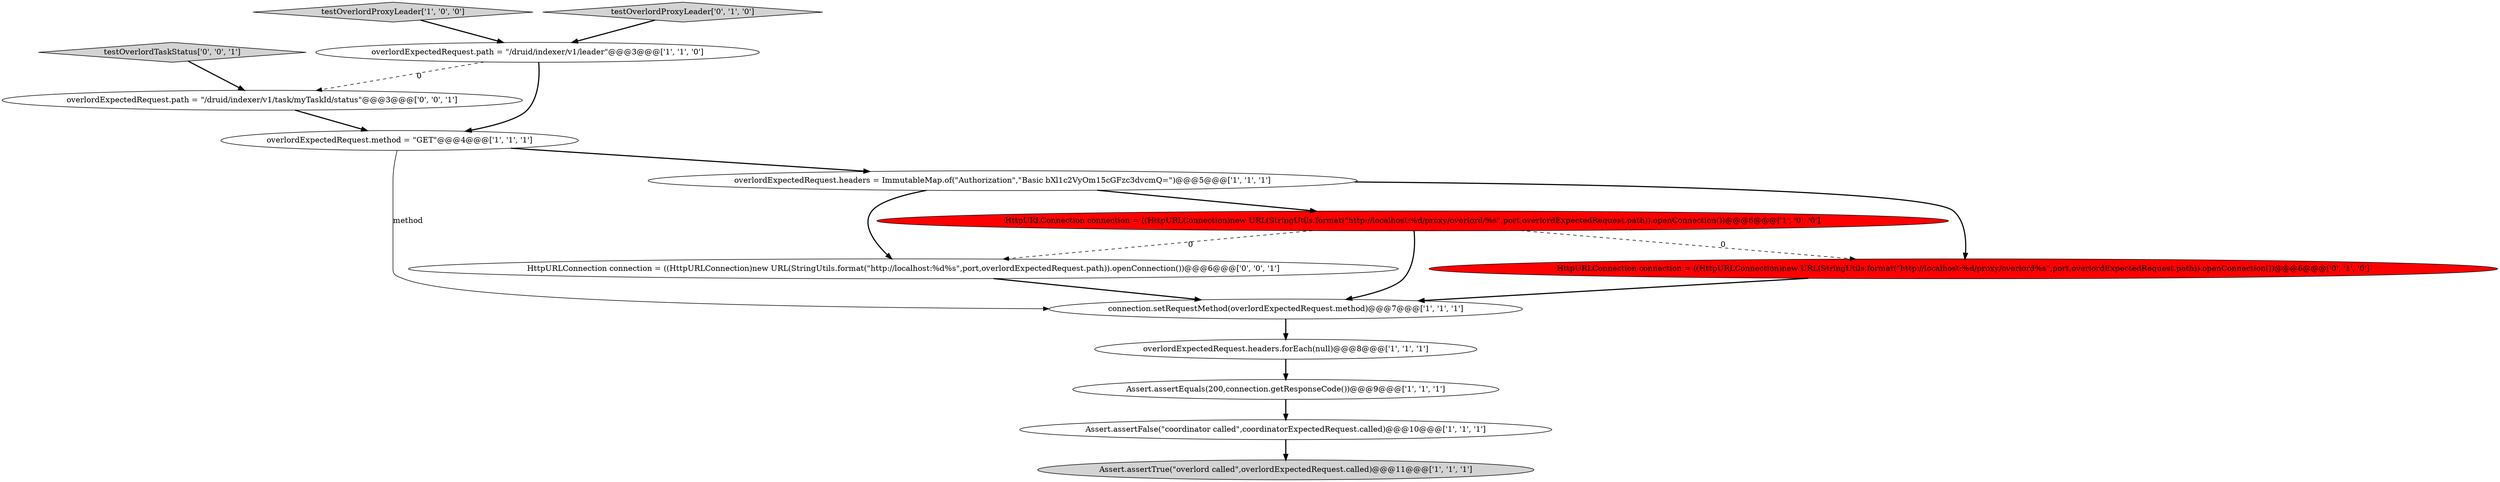 digraph {
7 [style = filled, label = "overlordExpectedRequest.headers.forEach(null)@@@8@@@['1', '1', '1']", fillcolor = white, shape = ellipse image = "AAA0AAABBB1BBB"];
13 [style = filled, label = "HttpURLConnection connection = ((HttpURLConnection)new URL(StringUtils.format(\"http://localhost:%d%s\",port,overlordExpectedRequest.path)).openConnection())@@@6@@@['0', '0', '1']", fillcolor = white, shape = ellipse image = "AAA0AAABBB3BBB"];
6 [style = filled, label = "testOverlordProxyLeader['1', '0', '0']", fillcolor = lightgray, shape = diamond image = "AAA0AAABBB1BBB"];
1 [style = filled, label = "HttpURLConnection connection = ((HttpURLConnection)new URL(StringUtils.format(\"http://localhost:%d/proxy/overlord/%s\",port,overlordExpectedRequest.path)).openConnection())@@@6@@@['1', '0', '0']", fillcolor = red, shape = ellipse image = "AAA1AAABBB1BBB"];
2 [style = filled, label = "connection.setRequestMethod(overlordExpectedRequest.method)@@@7@@@['1', '1', '1']", fillcolor = white, shape = ellipse image = "AAA0AAABBB1BBB"];
11 [style = filled, label = "HttpURLConnection connection = ((HttpURLConnection)new URL(StringUtils.format(\"http://localhost:%d/proxy/overlord%s\",port,overlordExpectedRequest.path)).openConnection())@@@6@@@['0', '1', '0']", fillcolor = red, shape = ellipse image = "AAA1AAABBB2BBB"];
5 [style = filled, label = "Assert.assertEquals(200,connection.getResponseCode())@@@9@@@['1', '1', '1']", fillcolor = white, shape = ellipse image = "AAA0AAABBB1BBB"];
3 [style = filled, label = "overlordExpectedRequest.method = \"GET\"@@@4@@@['1', '1', '1']", fillcolor = white, shape = ellipse image = "AAA0AAABBB1BBB"];
8 [style = filled, label = "Assert.assertTrue(\"overlord called\",overlordExpectedRequest.called)@@@11@@@['1', '1', '1']", fillcolor = lightgray, shape = ellipse image = "AAA0AAABBB1BBB"];
9 [style = filled, label = "Assert.assertFalse(\"coordinator called\",coordinatorExpectedRequest.called)@@@10@@@['1', '1', '1']", fillcolor = white, shape = ellipse image = "AAA0AAABBB1BBB"];
0 [style = filled, label = "overlordExpectedRequest.headers = ImmutableMap.of(\"Authorization\",\"Basic bXl1c2VyOm15cGFzc3dvcmQ=\")@@@5@@@['1', '1', '1']", fillcolor = white, shape = ellipse image = "AAA0AAABBB1BBB"];
12 [style = filled, label = "testOverlordTaskStatus['0', '0', '1']", fillcolor = lightgray, shape = diamond image = "AAA0AAABBB3BBB"];
14 [style = filled, label = "overlordExpectedRequest.path = \"/druid/indexer/v1/task/myTaskId/status\"@@@3@@@['0', '0', '1']", fillcolor = white, shape = ellipse image = "AAA0AAABBB3BBB"];
4 [style = filled, label = "overlordExpectedRequest.path = \"/druid/indexer/v1/leader\"@@@3@@@['1', '1', '0']", fillcolor = white, shape = ellipse image = "AAA0AAABBB1BBB"];
10 [style = filled, label = "testOverlordProxyLeader['0', '1', '0']", fillcolor = lightgray, shape = diamond image = "AAA0AAABBB2BBB"];
3->2 [style = solid, label="method"];
14->3 [style = bold, label=""];
4->3 [style = bold, label=""];
6->4 [style = bold, label=""];
0->11 [style = bold, label=""];
1->2 [style = bold, label=""];
7->5 [style = bold, label=""];
4->14 [style = dashed, label="0"];
1->13 [style = dashed, label="0"];
2->7 [style = bold, label=""];
0->13 [style = bold, label=""];
5->9 [style = bold, label=""];
9->8 [style = bold, label=""];
1->11 [style = dashed, label="0"];
0->1 [style = bold, label=""];
11->2 [style = bold, label=""];
3->0 [style = bold, label=""];
12->14 [style = bold, label=""];
13->2 [style = bold, label=""];
10->4 [style = bold, label=""];
}
